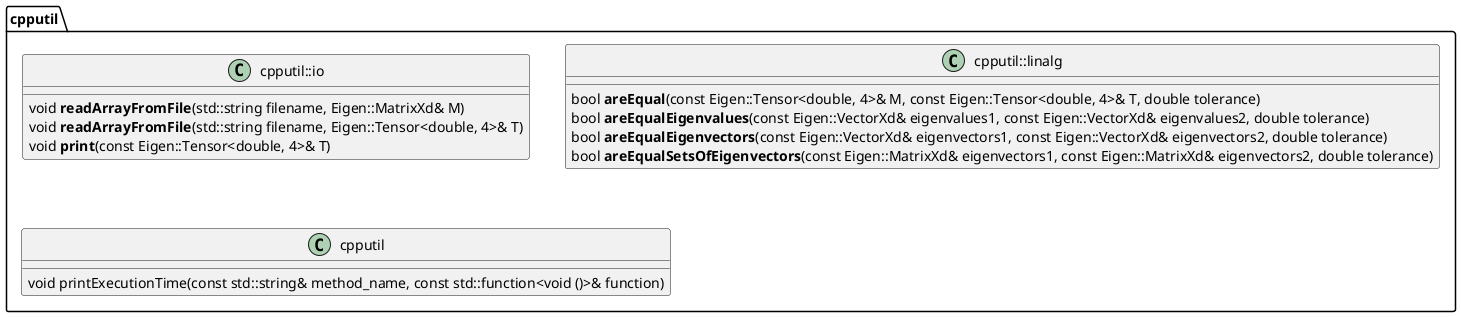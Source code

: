 @startuml


namespace cpputil {

    class cpputil::io {
        void **readArrayFromFile**(std::string filename, Eigen::MatrixXd& M)
        void **readArrayFromFile**(std::string filename, Eigen::Tensor<double, 4>& T)
        void **print**(const Eigen::Tensor<double, 4>& T)
    }

    class cpputil::linalg {
        bool **areEqual**(const Eigen::Tensor<double, 4>& M, const Eigen::Tensor<double, 4>& T, double tolerance)
        bool **areEqualEigenvalues**(const Eigen::VectorXd& eigenvalues1, const Eigen::VectorXd& eigenvalues2, double tolerance)
        bool **areEqualEigenvectors**(const Eigen::VectorXd& eigenvectors1, const Eigen::VectorXd& eigenvectors2, double tolerance)
        bool **areEqualSetsOfEigenvectors**(const Eigen::MatrixXd& eigenvectors1, const Eigen::MatrixXd& eigenvectors2, double tolerance)
    }

    class cpputil {
        void printExecutionTime(const std::string& method_name, const std::function<void ()>& function)
    }

}

@enduml
